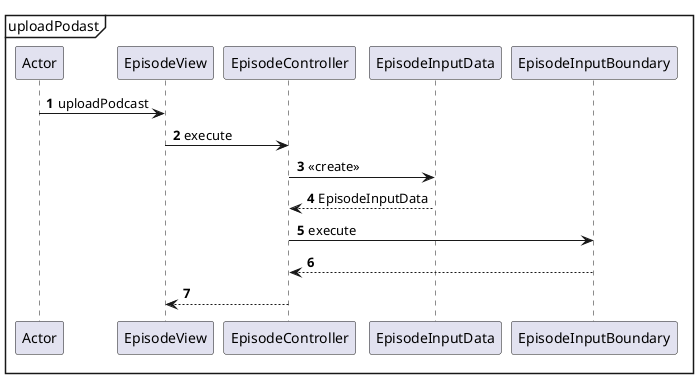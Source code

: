 @startuml
mainframe uploadPodast

autonumber

Actor -> EpisodeView : uploadPodcast
EpisodeView -> EpisodeController : execute
EpisodeController -> EpisodeInputData : <<create>>
return EpisodeInputData
EpisodeController -> EpisodeInputBoundary : execute
return

EpisodeController --> EpisodeView

@enduml